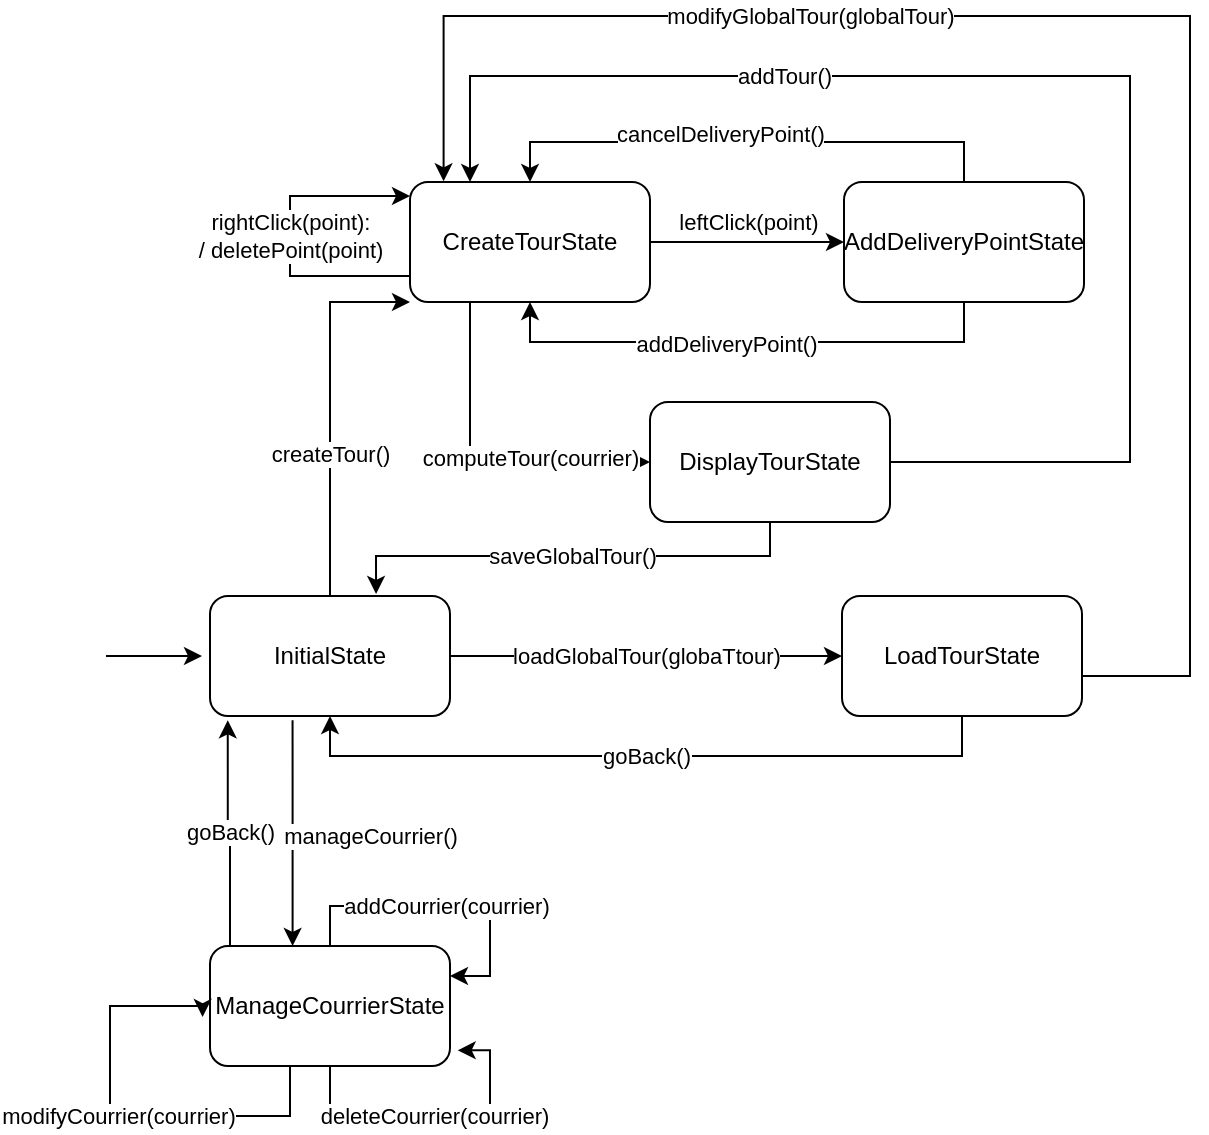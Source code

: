<mxfile version="20.6.0" type="github">
  <diagram id="d1gA0bniUWEBjokjYnZg" name="Page-1">
    <mxGraphModel dx="2879" dy="622" grid="1" gridSize="10" guides="1" tooltips="1" connect="1" arrows="1" fold="1" page="1" pageScale="1" pageWidth="827" pageHeight="1169" math="0" shadow="0">
      <root>
        <mxCell id="0" />
        <mxCell id="1" parent="0" />
        <mxCell id="ixWLLg79DYMlEo6IbjWq-3" style="edgeStyle=orthogonalEdgeStyle;rounded=0;orthogonalLoop=1;jettySize=auto;html=1;exitX=1;exitY=0.5;exitDx=0;exitDy=0;" edge="1" parent="1" source="ixWLLg79DYMlEo6IbjWq-1">
          <mxGeometry relative="1" as="geometry">
            <mxPoint x="-734" y="410" as="targetPoint" />
          </mxGeometry>
        </mxCell>
        <mxCell id="ixWLLg79DYMlEo6IbjWq-1" value="" style="shape=image;html=1;verticalAlign=top;verticalLabelPosition=bottom;labelBackgroundColor=#ffffff;imageAspect=0;aspect=fixed;image=https://cdn4.iconfinder.com/data/icons/essential-app-2/16/record-round-circle-dot-128.png" vertex="1" parent="1">
          <mxGeometry x="-810" y="396" width="28" height="28" as="geometry" />
        </mxCell>
        <mxCell id="ixWLLg79DYMlEo6IbjWq-28" value="loadGlobalTour(globaTtour)" style="edgeStyle=orthogonalEdgeStyle;rounded=0;orthogonalLoop=1;jettySize=auto;html=1;" edge="1" parent="1">
          <mxGeometry relative="1" as="geometry">
            <mxPoint x="-610" y="410" as="sourcePoint" />
            <mxPoint x="-414" y="410" as="targetPoint" />
          </mxGeometry>
        </mxCell>
        <mxCell id="ixWLLg79DYMlEo6IbjWq-36" value="createTour()" style="edgeStyle=orthogonalEdgeStyle;rounded=0;orthogonalLoop=1;jettySize=auto;html=1;entryX=0;entryY=1;entryDx=0;entryDy=0;" edge="1" parent="1" source="ixWLLg79DYMlEo6IbjWq-4" target="ixWLLg79DYMlEo6IbjWq-6">
          <mxGeometry x="-0.251" relative="1" as="geometry">
            <Array as="points">
              <mxPoint x="-670" y="233" />
            </Array>
            <mxPoint y="-1" as="offset" />
          </mxGeometry>
        </mxCell>
        <mxCell id="ixWLLg79DYMlEo6IbjWq-38" value="manageCourrier()" style="edgeStyle=orthogonalEdgeStyle;rounded=0;orthogonalLoop=1;jettySize=auto;html=1;exitX=0.344;exitY=1.036;exitDx=0;exitDy=0;exitPerimeter=0;" edge="1" parent="1" source="ixWLLg79DYMlEo6IbjWq-4" target="ixWLLg79DYMlEo6IbjWq-37">
          <mxGeometry x="0.025" y="39" relative="1" as="geometry">
            <mxPoint x="-690" y="450" as="sourcePoint" />
            <Array as="points">
              <mxPoint x="-689" y="480" />
              <mxPoint x="-689" y="480" />
            </Array>
            <mxPoint as="offset" />
          </mxGeometry>
        </mxCell>
        <mxCell id="ixWLLg79DYMlEo6IbjWq-4" value="InitialState" style="rounded=1;whiteSpace=wrap;html=1;" vertex="1" parent="1">
          <mxGeometry x="-730" y="380" width="120" height="60" as="geometry" />
        </mxCell>
        <mxCell id="ixWLLg79DYMlEo6IbjWq-18" style="edgeStyle=orthogonalEdgeStyle;rounded=0;orthogonalLoop=1;jettySize=auto;html=1;exitX=0.5;exitY=1;exitDx=0;exitDy=0;entryX=0;entryY=0.5;entryDx=0;entryDy=0;" edge="1" parent="1" source="ixWLLg79DYMlEo6IbjWq-6" target="ixWLLg79DYMlEo6IbjWq-16">
          <mxGeometry relative="1" as="geometry">
            <Array as="points">
              <mxPoint x="-600" y="213" />
              <mxPoint x="-600" y="313" />
            </Array>
          </mxGeometry>
        </mxCell>
        <mxCell id="ixWLLg79DYMlEo6IbjWq-19" value="&lt;div&gt;computeTour(courrier)&lt;/div&gt;" style="edgeLabel;html=1;align=center;verticalAlign=middle;resizable=0;points=[];" vertex="1" connectable="0" parent="ixWLLg79DYMlEo6IbjWq-18">
          <mxGeometry x="-0.175" y="-2" relative="1" as="geometry">
            <mxPoint x="32" y="49" as="offset" />
          </mxGeometry>
        </mxCell>
        <mxCell id="ixWLLg79DYMlEo6IbjWq-6" value="CreateTourState" style="rounded=1;whiteSpace=wrap;html=1;" vertex="1" parent="1">
          <mxGeometry x="-630" y="173" width="120" height="60" as="geometry" />
        </mxCell>
        <mxCell id="ixWLLg79DYMlEo6IbjWq-11" style="edgeStyle=orthogonalEdgeStyle;rounded=0;orthogonalLoop=1;jettySize=auto;html=1;exitX=0.5;exitY=1;exitDx=0;exitDy=0;entryX=0.5;entryY=1;entryDx=0;entryDy=0;" edge="1" parent="1" source="ixWLLg79DYMlEo6IbjWq-9" target="ixWLLg79DYMlEo6IbjWq-6">
          <mxGeometry relative="1" as="geometry" />
        </mxCell>
        <mxCell id="ixWLLg79DYMlEo6IbjWq-14" value="&lt;div&gt;addDeliveryPoint()&lt;/div&gt;" style="edgeLabel;html=1;align=center;verticalAlign=middle;resizable=0;points=[];" vertex="1" connectable="0" parent="ixWLLg79DYMlEo6IbjWq-11">
          <mxGeometry x="0.113" y="1" relative="1" as="geometry">
            <mxPoint x="4" as="offset" />
          </mxGeometry>
        </mxCell>
        <mxCell id="ixWLLg79DYMlEo6IbjWq-12" style="edgeStyle=orthogonalEdgeStyle;rounded=0;orthogonalLoop=1;jettySize=auto;html=1;exitX=0.5;exitY=0;exitDx=0;exitDy=0;entryX=0.5;entryY=0;entryDx=0;entryDy=0;" edge="1" parent="1" source="ixWLLg79DYMlEo6IbjWq-9" target="ixWLLg79DYMlEo6IbjWq-6">
          <mxGeometry relative="1" as="geometry" />
        </mxCell>
        <mxCell id="ixWLLg79DYMlEo6IbjWq-13" value="cancelDeliveryPoint()" style="edgeLabel;html=1;align=center;verticalAlign=middle;resizable=0;points=[];" vertex="1" connectable="0" parent="ixWLLg79DYMlEo6IbjWq-12">
          <mxGeometry x="0.105" y="-4" relative="1" as="geometry">
            <mxPoint as="offset" />
          </mxGeometry>
        </mxCell>
        <mxCell id="ixWLLg79DYMlEo6IbjWq-9" value="AddDeliveryPointState" style="rounded=1;whiteSpace=wrap;html=1;container=0;" vertex="1" parent="1">
          <mxGeometry x="-413" y="173" width="120" height="60" as="geometry" />
        </mxCell>
        <mxCell id="ixWLLg79DYMlEo6IbjWq-10" value="leftClick(point)" style="edgeStyle=orthogonalEdgeStyle;rounded=0;orthogonalLoop=1;jettySize=auto;html=1;exitX=1;exitY=0.5;exitDx=0;exitDy=0;" edge="1" parent="1" source="ixWLLg79DYMlEo6IbjWq-6" target="ixWLLg79DYMlEo6IbjWq-9">
          <mxGeometry y="10" relative="1" as="geometry">
            <mxPoint as="offset" />
          </mxGeometry>
        </mxCell>
        <mxCell id="ixWLLg79DYMlEo6IbjWq-22" value="saveGlobalTour()" style="edgeStyle=orthogonalEdgeStyle;rounded=0;orthogonalLoop=1;jettySize=auto;html=1;exitX=0.5;exitY=1;exitDx=0;exitDy=0;entryX=0.692;entryY=-0.017;entryDx=0;entryDy=0;entryPerimeter=0;" edge="1" parent="1" source="ixWLLg79DYMlEo6IbjWq-16" target="ixWLLg79DYMlEo6IbjWq-4">
          <mxGeometry relative="1" as="geometry">
            <Array as="points">
              <mxPoint x="-450" y="360" />
              <mxPoint x="-647" y="360" />
            </Array>
          </mxGeometry>
        </mxCell>
        <mxCell id="ixWLLg79DYMlEo6IbjWq-26" value="addTour()" style="edgeStyle=orthogonalEdgeStyle;rounded=0;orthogonalLoop=1;jettySize=auto;html=1;entryX=0.25;entryY=0;entryDx=0;entryDy=0;" edge="1" parent="1" source="ixWLLg79DYMlEo6IbjWq-16" target="ixWLLg79DYMlEo6IbjWq-6">
          <mxGeometry x="0.397" relative="1" as="geometry">
            <mxPoint x="-230" y="73" as="targetPoint" />
            <Array as="points">
              <mxPoint x="-270" y="313" />
              <mxPoint x="-270" y="120" />
              <mxPoint x="-600" y="120" />
            </Array>
            <mxPoint as="offset" />
          </mxGeometry>
        </mxCell>
        <mxCell id="ixWLLg79DYMlEo6IbjWq-16" value="DisplayTourState" style="rounded=1;whiteSpace=wrap;html=1;" vertex="1" parent="1">
          <mxGeometry x="-510" y="283" width="120" height="60" as="geometry" />
        </mxCell>
        <mxCell id="ixWLLg79DYMlEo6IbjWq-30" value="goBack()" style="edgeStyle=orthogonalEdgeStyle;rounded=0;orthogonalLoop=1;jettySize=auto;html=1;entryX=0.5;entryY=1;entryDx=0;entryDy=0;" edge="1" parent="1" source="ixWLLg79DYMlEo6IbjWq-27" target="ixWLLg79DYMlEo6IbjWq-4">
          <mxGeometry relative="1" as="geometry">
            <Array as="points">
              <mxPoint x="-354" y="460" />
              <mxPoint x="-670" y="460" />
            </Array>
          </mxGeometry>
        </mxCell>
        <mxCell id="ixWLLg79DYMlEo6IbjWq-33" value="modifyGlobalTour(globalTour)" style="edgeStyle=orthogonalEdgeStyle;rounded=0;orthogonalLoop=1;jettySize=auto;html=1;entryX=0.14;entryY=-0.006;entryDx=0;entryDy=0;entryPerimeter=0;" edge="1" parent="1" source="ixWLLg79DYMlEo6IbjWq-27" target="ixWLLg79DYMlEo6IbjWq-6">
          <mxGeometry x="0.367" relative="1" as="geometry">
            <Array as="points">
              <mxPoint x="-240" y="420" />
              <mxPoint x="-240" y="90" />
              <mxPoint x="-613" y="90" />
            </Array>
            <mxPoint as="offset" />
          </mxGeometry>
        </mxCell>
        <mxCell id="ixWLLg79DYMlEo6IbjWq-27" value="LoadTourState" style="rounded=1;whiteSpace=wrap;html=1;" vertex="1" parent="1">
          <mxGeometry x="-414" y="380" width="120" height="60" as="geometry" />
        </mxCell>
        <mxCell id="ixWLLg79DYMlEo6IbjWq-35" value="&lt;div&gt;rightClick(point):&lt;/div&gt;&lt;div&gt;/ deletePoint(point)&lt;/div&gt;" style="edgeStyle=orthogonalEdgeStyle;rounded=0;orthogonalLoop=1;jettySize=auto;html=1;" edge="1" parent="1" source="ixWLLg79DYMlEo6IbjWq-6">
          <mxGeometry relative="1" as="geometry">
            <mxPoint x="-630" y="180" as="targetPoint" />
            <Array as="points">
              <mxPoint x="-690" y="220" />
              <mxPoint x="-690" y="180" />
              <mxPoint x="-630" y="180" />
            </Array>
          </mxGeometry>
        </mxCell>
        <mxCell id="ixWLLg79DYMlEo6IbjWq-41" value="goBack()" style="edgeStyle=orthogonalEdgeStyle;rounded=0;orthogonalLoop=1;jettySize=auto;html=1;entryX=0.074;entryY=1.036;entryDx=0;entryDy=0;entryPerimeter=0;" edge="1" parent="1" source="ixWLLg79DYMlEo6IbjWq-37" target="ixWLLg79DYMlEo6IbjWq-4">
          <mxGeometry relative="1" as="geometry">
            <Array as="points">
              <mxPoint x="-720" y="498" />
              <mxPoint x="-721" y="498" />
            </Array>
          </mxGeometry>
        </mxCell>
        <mxCell id="ixWLLg79DYMlEo6IbjWq-37" value="ManageCourrierState" style="rounded=1;whiteSpace=wrap;html=1;" vertex="1" parent="1">
          <mxGeometry x="-730" y="555" width="120" height="60" as="geometry" />
        </mxCell>
        <mxCell id="ixWLLg79DYMlEo6IbjWq-39" value="addCourrier(courrier)" style="edgeStyle=orthogonalEdgeStyle;rounded=0;orthogonalLoop=1;jettySize=auto;html=1;entryX=1;entryY=0.25;entryDx=0;entryDy=0;" edge="1" parent="1" source="ixWLLg79DYMlEo6IbjWq-37" target="ixWLLg79DYMlEo6IbjWq-37">
          <mxGeometry relative="1" as="geometry" />
        </mxCell>
        <mxCell id="ixWLLg79DYMlEo6IbjWq-40" value="deleteCourrier(courrier)" style="edgeStyle=orthogonalEdgeStyle;rounded=0;orthogonalLoop=1;jettySize=auto;html=1;entryX=1.032;entryY=0.869;entryDx=0;entryDy=0;entryPerimeter=0;" edge="1" parent="1" source="ixWLLg79DYMlEo6IbjWq-37" target="ixWLLg79DYMlEo6IbjWq-37">
          <mxGeometry relative="1" as="geometry">
            <Array as="points">
              <mxPoint x="-670" y="640" />
              <mxPoint x="-590" y="640" />
              <mxPoint x="-590" y="607" />
            </Array>
          </mxGeometry>
        </mxCell>
        <mxCell id="ixWLLg79DYMlEo6IbjWq-44" value="modifyCourrier(courrier)" style="edgeStyle=orthogonalEdgeStyle;rounded=0;orthogonalLoop=1;jettySize=auto;html=1;entryX=-0.031;entryY=0.592;entryDx=0;entryDy=0;entryPerimeter=0;" edge="1" parent="1" source="ixWLLg79DYMlEo6IbjWq-37" target="ixWLLg79DYMlEo6IbjWq-37">
          <mxGeometry relative="1" as="geometry">
            <Array as="points">
              <mxPoint x="-690" y="640" />
              <mxPoint x="-780" y="640" />
              <mxPoint x="-780" y="585" />
              <mxPoint x="-734" y="585" />
            </Array>
          </mxGeometry>
        </mxCell>
      </root>
    </mxGraphModel>
  </diagram>
</mxfile>
